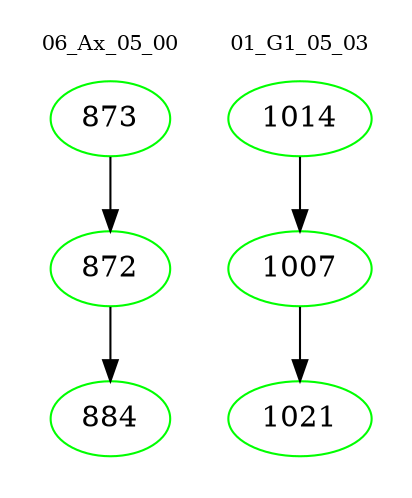 digraph{
subgraph cluster_0 {
color = white
label = "06_Ax_05_00";
fontsize=10;
T0_873 [label="873", color="green"]
T0_873 -> T0_872 [color="black"]
T0_872 [label="872", color="green"]
T0_872 -> T0_884 [color="black"]
T0_884 [label="884", color="green"]
}
subgraph cluster_1 {
color = white
label = "01_G1_05_03";
fontsize=10;
T1_1014 [label="1014", color="green"]
T1_1014 -> T1_1007 [color="black"]
T1_1007 [label="1007", color="green"]
T1_1007 -> T1_1021 [color="black"]
T1_1021 [label="1021", color="green"]
}
}
